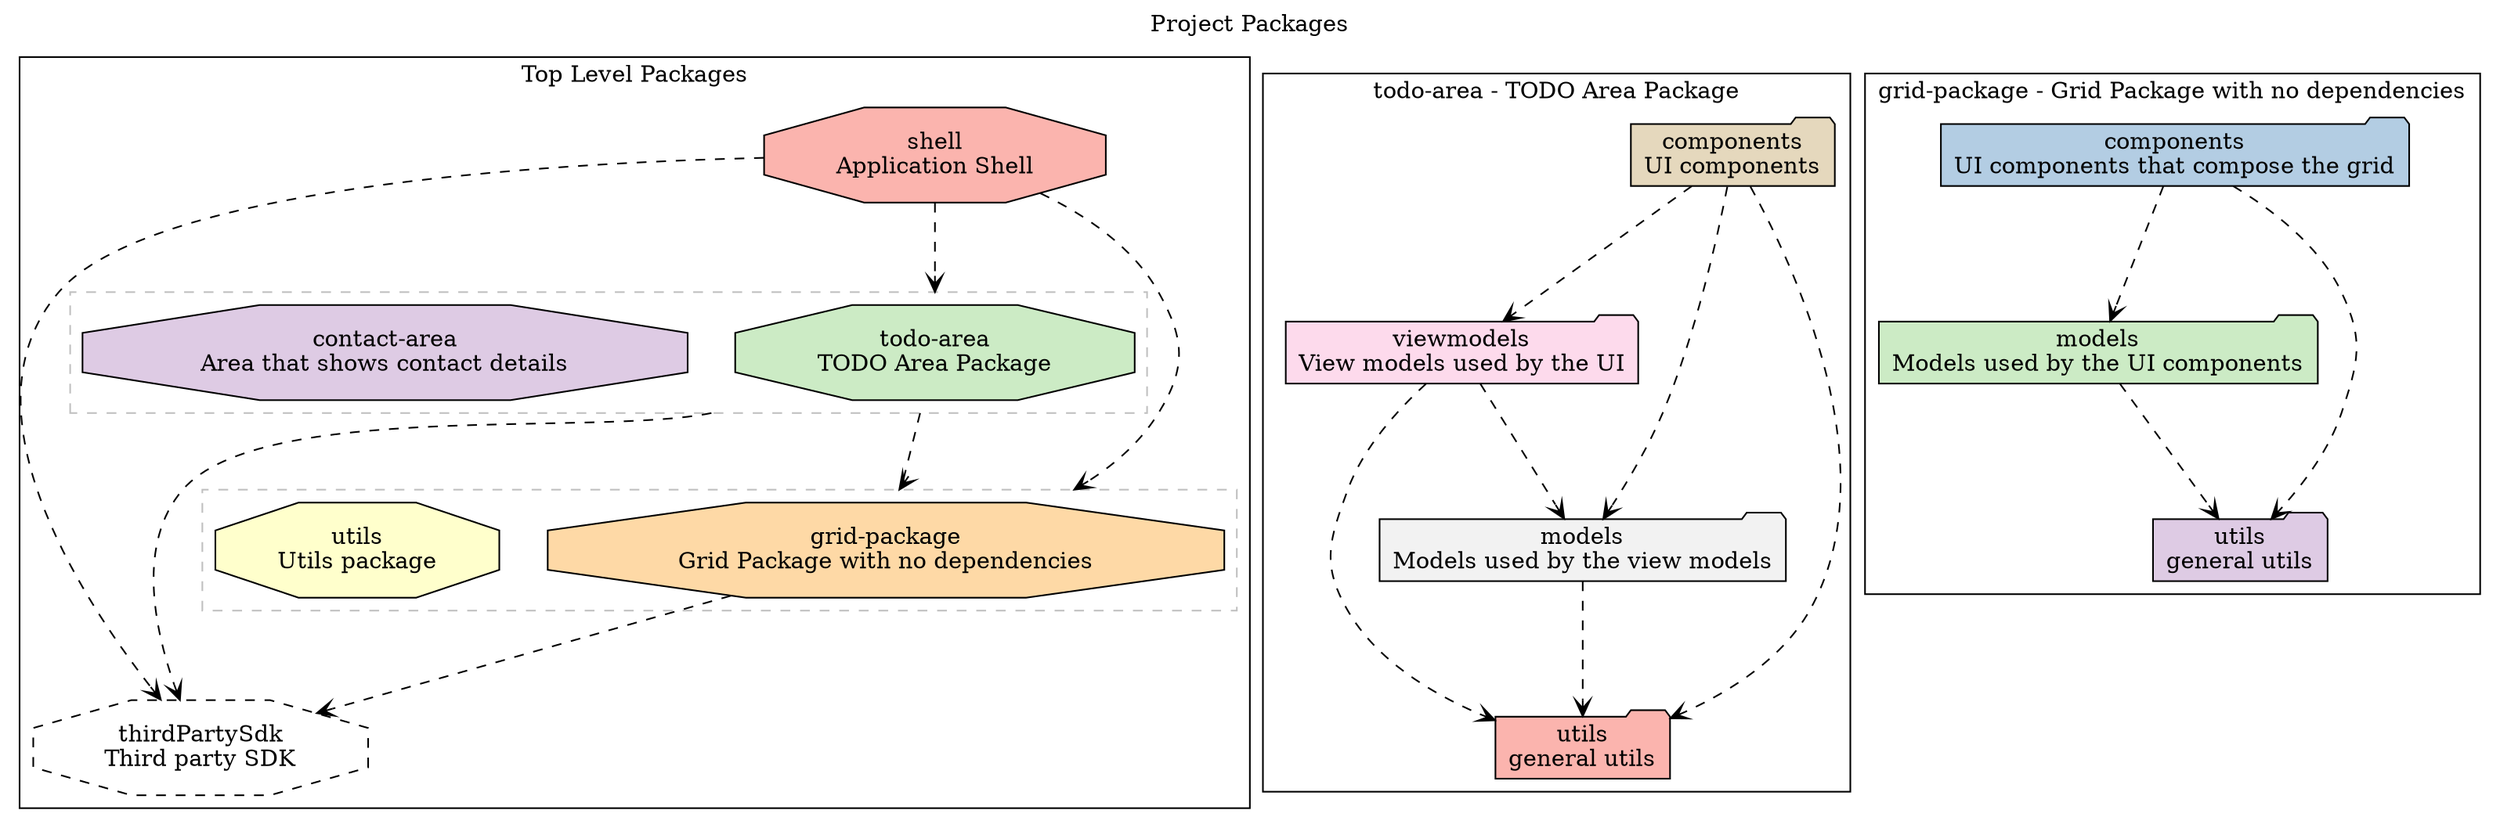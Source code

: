 /* Header ================================= */
/* auto-generated by tslint-folders-diagrams docs tool at January 12, 2020, 12:54 PM*/
digraph packages {
  /* Graph settings ================================= */
  graph [
    // needed to allow edge to have *cluster* as a destination:
    compound=true
    label = "Project Packages"
    labelloc = t
    
    //dpi = 200
    ranksep=0.65
    nodesep=0.40
    rankdir=TB
    
    style="filled"
    
    len=0
  ]
  
  /* Styling ================================= */
  graph [
    bgcolor="#FFFFFF"
    fillcolor="#FFFFFF"
  ]
  node [
    labeljust="l"
    colorscheme="pastel19"
    style=filled
    fillcolor=3
    shape=record
  ]
  
  edge [arrowhead="vee", arrowtail="vee", style=dashed, color="black"]
  
  /* Nodes and Clusters ================================= */
  subgraph cluster_C1 {
    labelloc = t
    
    node [shape="octagon"]
    label = "Top Level Packages"
    {
    P1 [label="shell
Application Shell" fillcolor=1]
    }
    
    
    {
    node [style=dashed]
    P6 [label="thirdPartySdk
Third party SDK" fillcolor=2]
    }
    
    
    subgraph cluster_CO1_1 {
      labelloc = t
      
      color = gray
      style=dashed
      label = ""
      {
      P2 [label="todo-area
TODO Area Package" fillcolor=3]
      }
      
      
      {
      P3 [label="contact-area
Area that shows contact details" fillcolor=4]
      }
      
      
    }
    
    subgraph cluster_CO1_4 {
      labelloc = t
      
      color = gray
      style=dashed
      label = ""
      {
      P4 [label="grid-package
Grid Package with no dependencies" fillcolor=5]
      }
      
      
      {
      P5 [label="utils
Utils package" fillcolor=6]
      }
      
      
    }
    
  }
  
  subgraph cluster_C2 {
    labelloc = t
    
    node [shape="folder"]
    label = "todo-area - TODO Area Package"
    {
    P7 [label="components
UI components" fillcolor=7]
    }
    
    
    {
    P8 [label="viewmodels
View models used by the UI" fillcolor=8]
    }
    
    
    {
    P9 [label="models
Models used by the view models" fillcolor=9]
    }
    
    
    {
    P10 [label="utils
general utils" fillcolor=1]
    }
    
    
  }
  
  subgraph cluster_C3 {
    labelloc = t
    
    node [shape="folder"]
    label = "grid-package - Grid Package with no dependencies"
    {
    P11 [label="components
UI components that compose the grid" fillcolor=2]
    }
    
    
    {
    P12 [label="models
Models used by the UI components" fillcolor=3]
    }
    
    
    {
    P13 [label="utils
general utils" fillcolor=4]
    }
    
    
  }
  
  
  /* Edges ================================= */
  P1-> P6 [label=" " ]
  P1-> P2 [label=" "  lhead=cluster_CO1_1]
  P1-> P4 [label=" "  lhead=cluster_CO1_4]
  P4-> P6 [label=" " ]
  P2-> P6 [label=" "  ltail=cluster_CO1_1]
  P2-> P4 [label=" "  lhead=cluster_CO1_4 ltail=cluster_CO1_1]
  P7-> P8 [label=" " ]
  P7-> P9 [label=" " ]
  P7-> P10 [label=" " ]
  P8-> P9 [label=" " ]
  P8-> P10 [label=" " ]
  P9-> P10 [label=" " ]
  P11-> P12 [label=" " ]
  P11-> P13 [label=" " ]
  P12-> P13 [label=" " ]
  
}
